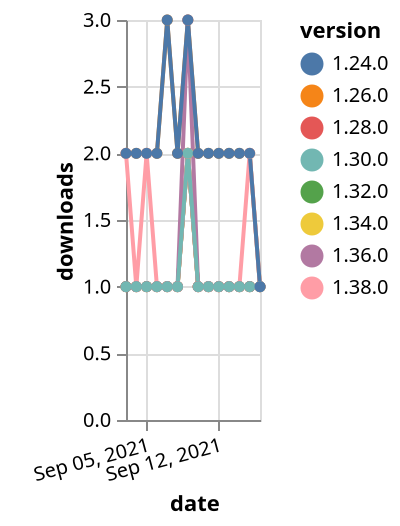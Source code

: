 {"$schema": "https://vega.github.io/schema/vega-lite/v5.json", "description": "A simple bar chart with embedded data.", "data": {"values": [{"date": "2021-09-03", "total": 153, "delta": 1, "version": "1.34.0"}, {"date": "2021-09-04", "total": 154, "delta": 1, "version": "1.34.0"}, {"date": "2021-09-05", "total": 155, "delta": 1, "version": "1.34.0"}, {"date": "2021-09-06", "total": 156, "delta": 1, "version": "1.34.0"}, {"date": "2021-09-07", "total": 157, "delta": 1, "version": "1.34.0"}, {"date": "2021-09-08", "total": 158, "delta": 1, "version": "1.34.0"}, {"date": "2021-09-09", "total": 160, "delta": 2, "version": "1.34.0"}, {"date": "2021-09-10", "total": 161, "delta": 1, "version": "1.34.0"}, {"date": "2021-09-11", "total": 162, "delta": 1, "version": "1.34.0"}, {"date": "2021-09-12", "total": 163, "delta": 1, "version": "1.34.0"}, {"date": "2021-09-13", "total": 164, "delta": 1, "version": "1.34.0"}, {"date": "2021-09-14", "total": 165, "delta": 1, "version": "1.34.0"}, {"date": "2021-09-15", "total": 166, "delta": 1, "version": "1.34.0"}, {"date": "2021-09-16", "total": 167, "delta": 1, "version": "1.34.0"}, {"date": "2021-09-03", "total": 173, "delta": 1, "version": "1.32.0"}, {"date": "2021-09-04", "total": 174, "delta": 1, "version": "1.32.0"}, {"date": "2021-09-05", "total": 175, "delta": 1, "version": "1.32.0"}, {"date": "2021-09-06", "total": 176, "delta": 1, "version": "1.32.0"}, {"date": "2021-09-07", "total": 177, "delta": 1, "version": "1.32.0"}, {"date": "2021-09-08", "total": 178, "delta": 1, "version": "1.32.0"}, {"date": "2021-09-09", "total": 180, "delta": 2, "version": "1.32.0"}, {"date": "2021-09-10", "total": 181, "delta": 1, "version": "1.32.0"}, {"date": "2021-09-11", "total": 182, "delta": 1, "version": "1.32.0"}, {"date": "2021-09-12", "total": 183, "delta": 1, "version": "1.32.0"}, {"date": "2021-09-13", "total": 184, "delta": 1, "version": "1.32.0"}, {"date": "2021-09-14", "total": 185, "delta": 1, "version": "1.32.0"}, {"date": "2021-09-15", "total": 186, "delta": 1, "version": "1.32.0"}, {"date": "2021-09-16", "total": 187, "delta": 1, "version": "1.32.0"}, {"date": "2021-09-03", "total": 234, "delta": 1, "version": "1.28.0"}, {"date": "2021-09-04", "total": 235, "delta": 1, "version": "1.28.0"}, {"date": "2021-09-05", "total": 236, "delta": 1, "version": "1.28.0"}, {"date": "2021-09-06", "total": 237, "delta": 1, "version": "1.28.0"}, {"date": "2021-09-07", "total": 238, "delta": 1, "version": "1.28.0"}, {"date": "2021-09-08", "total": 239, "delta": 1, "version": "1.28.0"}, {"date": "2021-09-09", "total": 241, "delta": 2, "version": "1.28.0"}, {"date": "2021-09-10", "total": 242, "delta": 1, "version": "1.28.0"}, {"date": "2021-09-11", "total": 243, "delta": 1, "version": "1.28.0"}, {"date": "2021-09-12", "total": 244, "delta": 1, "version": "1.28.0"}, {"date": "2021-09-13", "total": 245, "delta": 1, "version": "1.28.0"}, {"date": "2021-09-14", "total": 246, "delta": 1, "version": "1.28.0"}, {"date": "2021-09-15", "total": 247, "delta": 1, "version": "1.28.0"}, {"date": "2021-09-16", "total": 248, "delta": 1, "version": "1.28.0"}, {"date": "2021-09-03", "total": 2294, "delta": 2, "version": "1.26.0"}, {"date": "2021-09-04", "total": 2296, "delta": 2, "version": "1.26.0"}, {"date": "2021-09-05", "total": 2298, "delta": 2, "version": "1.26.0"}, {"date": "2021-09-06", "total": 2300, "delta": 2, "version": "1.26.0"}, {"date": "2021-09-07", "total": 2303, "delta": 3, "version": "1.26.0"}, {"date": "2021-09-08", "total": 2305, "delta": 2, "version": "1.26.0"}, {"date": "2021-09-09", "total": 2308, "delta": 3, "version": "1.26.0"}, {"date": "2021-09-10", "total": 2310, "delta": 2, "version": "1.26.0"}, {"date": "2021-09-11", "total": 2312, "delta": 2, "version": "1.26.0"}, {"date": "2021-09-12", "total": 2314, "delta": 2, "version": "1.26.0"}, {"date": "2021-09-13", "total": 2316, "delta": 2, "version": "1.26.0"}, {"date": "2021-09-14", "total": 2318, "delta": 2, "version": "1.26.0"}, {"date": "2021-09-15", "total": 2320, "delta": 2, "version": "1.26.0"}, {"date": "2021-09-16", "total": 2321, "delta": 1, "version": "1.26.0"}, {"date": "2021-09-03", "total": 120, "delta": 2, "version": "1.38.0"}, {"date": "2021-09-04", "total": 121, "delta": 1, "version": "1.38.0"}, {"date": "2021-09-05", "total": 123, "delta": 2, "version": "1.38.0"}, {"date": "2021-09-06", "total": 124, "delta": 1, "version": "1.38.0"}, {"date": "2021-09-07", "total": 125, "delta": 1, "version": "1.38.0"}, {"date": "2021-09-08", "total": 126, "delta": 1, "version": "1.38.0"}, {"date": "2021-09-09", "total": 128, "delta": 2, "version": "1.38.0"}, {"date": "2021-09-10", "total": 129, "delta": 1, "version": "1.38.0"}, {"date": "2021-09-11", "total": 130, "delta": 1, "version": "1.38.0"}, {"date": "2021-09-12", "total": 131, "delta": 1, "version": "1.38.0"}, {"date": "2021-09-13", "total": 132, "delta": 1, "version": "1.38.0"}, {"date": "2021-09-14", "total": 133, "delta": 1, "version": "1.38.0"}, {"date": "2021-09-15", "total": 135, "delta": 2, "version": "1.38.0"}, {"date": "2021-09-16", "total": 136, "delta": 1, "version": "1.38.0"}, {"date": "2021-09-03", "total": 171, "delta": 1, "version": "1.36.0"}, {"date": "2021-09-04", "total": 172, "delta": 1, "version": "1.36.0"}, {"date": "2021-09-05", "total": 173, "delta": 1, "version": "1.36.0"}, {"date": "2021-09-06", "total": 174, "delta": 1, "version": "1.36.0"}, {"date": "2021-09-07", "total": 175, "delta": 1, "version": "1.36.0"}, {"date": "2021-09-08", "total": 176, "delta": 1, "version": "1.36.0"}, {"date": "2021-09-09", "total": 179, "delta": 3, "version": "1.36.0"}, {"date": "2021-09-10", "total": 180, "delta": 1, "version": "1.36.0"}, {"date": "2021-09-11", "total": 181, "delta": 1, "version": "1.36.0"}, {"date": "2021-09-12", "total": 182, "delta": 1, "version": "1.36.0"}, {"date": "2021-09-13", "total": 183, "delta": 1, "version": "1.36.0"}, {"date": "2021-09-14", "total": 184, "delta": 1, "version": "1.36.0"}, {"date": "2021-09-15", "total": 185, "delta": 1, "version": "1.36.0"}, {"date": "2021-09-16", "total": 186, "delta": 1, "version": "1.36.0"}, {"date": "2021-09-03", "total": 185, "delta": 1, "version": "1.30.0"}, {"date": "2021-09-04", "total": 186, "delta": 1, "version": "1.30.0"}, {"date": "2021-09-05", "total": 187, "delta": 1, "version": "1.30.0"}, {"date": "2021-09-06", "total": 188, "delta": 1, "version": "1.30.0"}, {"date": "2021-09-07", "total": 189, "delta": 1, "version": "1.30.0"}, {"date": "2021-09-08", "total": 190, "delta": 1, "version": "1.30.0"}, {"date": "2021-09-09", "total": 192, "delta": 2, "version": "1.30.0"}, {"date": "2021-09-10", "total": 193, "delta": 1, "version": "1.30.0"}, {"date": "2021-09-11", "total": 194, "delta": 1, "version": "1.30.0"}, {"date": "2021-09-12", "total": 195, "delta": 1, "version": "1.30.0"}, {"date": "2021-09-13", "total": 196, "delta": 1, "version": "1.30.0"}, {"date": "2021-09-14", "total": 197, "delta": 1, "version": "1.30.0"}, {"date": "2021-09-15", "total": 198, "delta": 1, "version": "1.30.0"}, {"date": "2021-09-16", "total": 199, "delta": 1, "version": "1.30.0"}, {"date": "2021-09-03", "total": 2325, "delta": 2, "version": "1.24.0"}, {"date": "2021-09-04", "total": 2327, "delta": 2, "version": "1.24.0"}, {"date": "2021-09-05", "total": 2329, "delta": 2, "version": "1.24.0"}, {"date": "2021-09-06", "total": 2331, "delta": 2, "version": "1.24.0"}, {"date": "2021-09-07", "total": 2334, "delta": 3, "version": "1.24.0"}, {"date": "2021-09-08", "total": 2336, "delta": 2, "version": "1.24.0"}, {"date": "2021-09-09", "total": 2339, "delta": 3, "version": "1.24.0"}, {"date": "2021-09-10", "total": 2341, "delta": 2, "version": "1.24.0"}, {"date": "2021-09-11", "total": 2343, "delta": 2, "version": "1.24.0"}, {"date": "2021-09-12", "total": 2345, "delta": 2, "version": "1.24.0"}, {"date": "2021-09-13", "total": 2347, "delta": 2, "version": "1.24.0"}, {"date": "2021-09-14", "total": 2349, "delta": 2, "version": "1.24.0"}, {"date": "2021-09-15", "total": 2351, "delta": 2, "version": "1.24.0"}, {"date": "2021-09-16", "total": 2352, "delta": 1, "version": "1.24.0"}]}, "width": "container", "mark": {"type": "line", "point": {"filled": true}}, "encoding": {"x": {"field": "date", "type": "temporal", "timeUnit": "yearmonthdate", "title": "date", "axis": {"labelAngle": -15}}, "y": {"field": "delta", "type": "quantitative", "title": "downloads"}, "color": {"field": "version", "type": "nominal"}, "tooltip": {"field": "delta"}}}